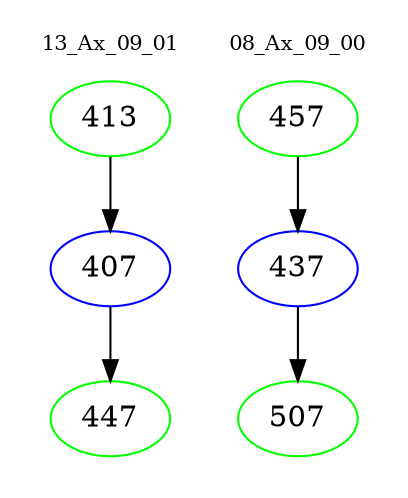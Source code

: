 digraph{
subgraph cluster_0 {
color = white
label = "13_Ax_09_01";
fontsize=10;
T0_413 [label="413", color="green"]
T0_413 -> T0_407 [color="black"]
T0_407 [label="407", color="blue"]
T0_407 -> T0_447 [color="black"]
T0_447 [label="447", color="green"]
}
subgraph cluster_1 {
color = white
label = "08_Ax_09_00";
fontsize=10;
T1_457 [label="457", color="green"]
T1_457 -> T1_437 [color="black"]
T1_437 [label="437", color="blue"]
T1_437 -> T1_507 [color="black"]
T1_507 [label="507", color="green"]
}
}
